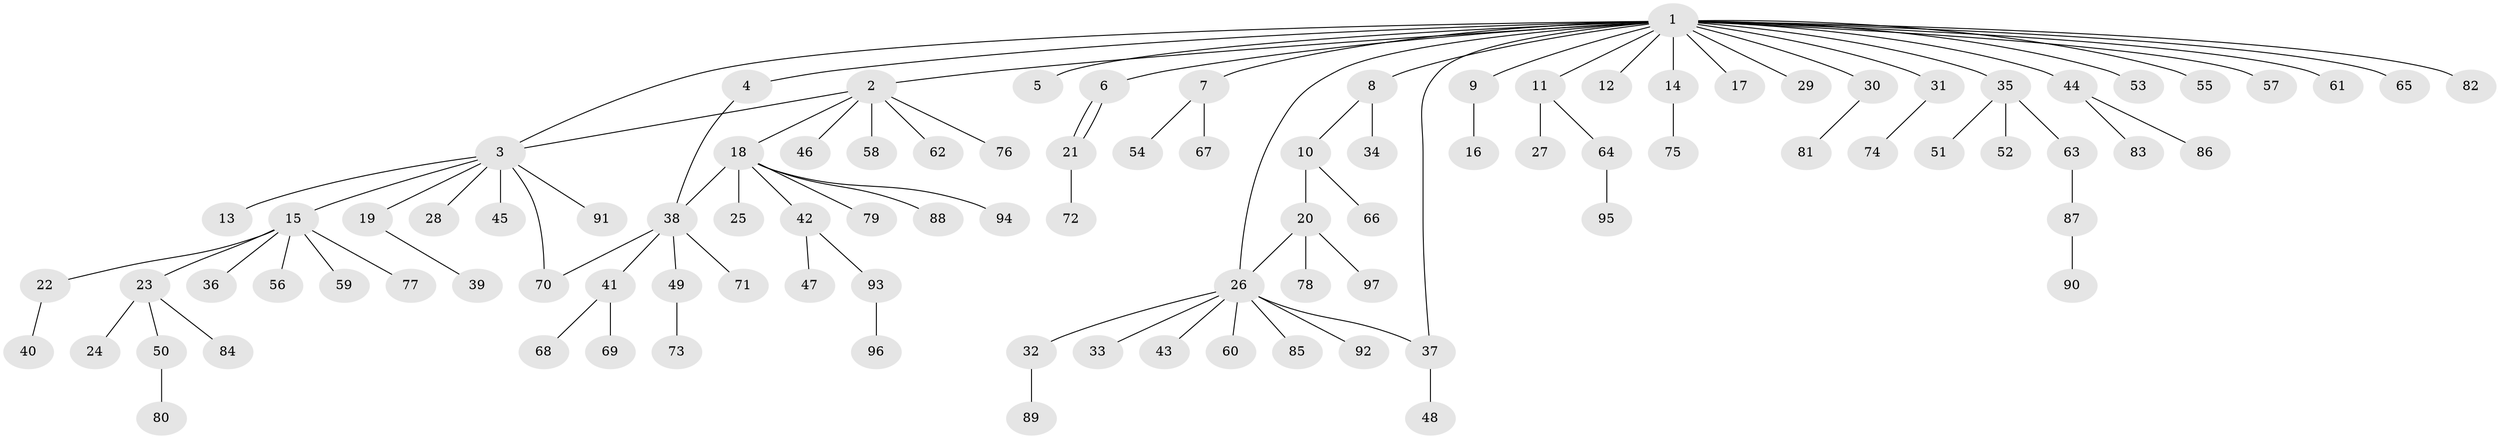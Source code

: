// coarse degree distribution, {24: 0.01694915254237288, 6: 0.03389830508474576, 8: 0.01694915254237288, 3: 0.05084745762711865, 1: 0.6440677966101694, 2: 0.1864406779661017, 4: 0.03389830508474576, 5: 0.01694915254237288}
// Generated by graph-tools (version 1.1) at 2025/50/03/04/25 22:50:16]
// undirected, 97 vertices, 102 edges
graph export_dot {
  node [color=gray90,style=filled];
  1;
  2;
  3;
  4;
  5;
  6;
  7;
  8;
  9;
  10;
  11;
  12;
  13;
  14;
  15;
  16;
  17;
  18;
  19;
  20;
  21;
  22;
  23;
  24;
  25;
  26;
  27;
  28;
  29;
  30;
  31;
  32;
  33;
  34;
  35;
  36;
  37;
  38;
  39;
  40;
  41;
  42;
  43;
  44;
  45;
  46;
  47;
  48;
  49;
  50;
  51;
  52;
  53;
  54;
  55;
  56;
  57;
  58;
  59;
  60;
  61;
  62;
  63;
  64;
  65;
  66;
  67;
  68;
  69;
  70;
  71;
  72;
  73;
  74;
  75;
  76;
  77;
  78;
  79;
  80;
  81;
  82;
  83;
  84;
  85;
  86;
  87;
  88;
  89;
  90;
  91;
  92;
  93;
  94;
  95;
  96;
  97;
  1 -- 2;
  1 -- 3;
  1 -- 4;
  1 -- 5;
  1 -- 6;
  1 -- 7;
  1 -- 8;
  1 -- 9;
  1 -- 11;
  1 -- 12;
  1 -- 14;
  1 -- 17;
  1 -- 26;
  1 -- 29;
  1 -- 30;
  1 -- 31;
  1 -- 35;
  1 -- 37;
  1 -- 44;
  1 -- 53;
  1 -- 55;
  1 -- 57;
  1 -- 61;
  1 -- 65;
  1 -- 82;
  2 -- 3;
  2 -- 18;
  2 -- 46;
  2 -- 58;
  2 -- 62;
  2 -- 76;
  3 -- 13;
  3 -- 15;
  3 -- 19;
  3 -- 28;
  3 -- 45;
  3 -- 70;
  3 -- 91;
  4 -- 38;
  6 -- 21;
  6 -- 21;
  7 -- 54;
  7 -- 67;
  8 -- 10;
  8 -- 34;
  9 -- 16;
  10 -- 20;
  10 -- 66;
  11 -- 27;
  11 -- 64;
  14 -- 75;
  15 -- 22;
  15 -- 23;
  15 -- 36;
  15 -- 56;
  15 -- 59;
  15 -- 77;
  18 -- 25;
  18 -- 38;
  18 -- 42;
  18 -- 79;
  18 -- 88;
  18 -- 94;
  19 -- 39;
  20 -- 26;
  20 -- 78;
  20 -- 97;
  21 -- 72;
  22 -- 40;
  23 -- 24;
  23 -- 50;
  23 -- 84;
  26 -- 32;
  26 -- 33;
  26 -- 37;
  26 -- 43;
  26 -- 60;
  26 -- 85;
  26 -- 92;
  30 -- 81;
  31 -- 74;
  32 -- 89;
  35 -- 51;
  35 -- 52;
  35 -- 63;
  37 -- 48;
  38 -- 41;
  38 -- 49;
  38 -- 70;
  38 -- 71;
  41 -- 68;
  41 -- 69;
  42 -- 47;
  42 -- 93;
  44 -- 83;
  44 -- 86;
  49 -- 73;
  50 -- 80;
  63 -- 87;
  64 -- 95;
  87 -- 90;
  93 -- 96;
}
